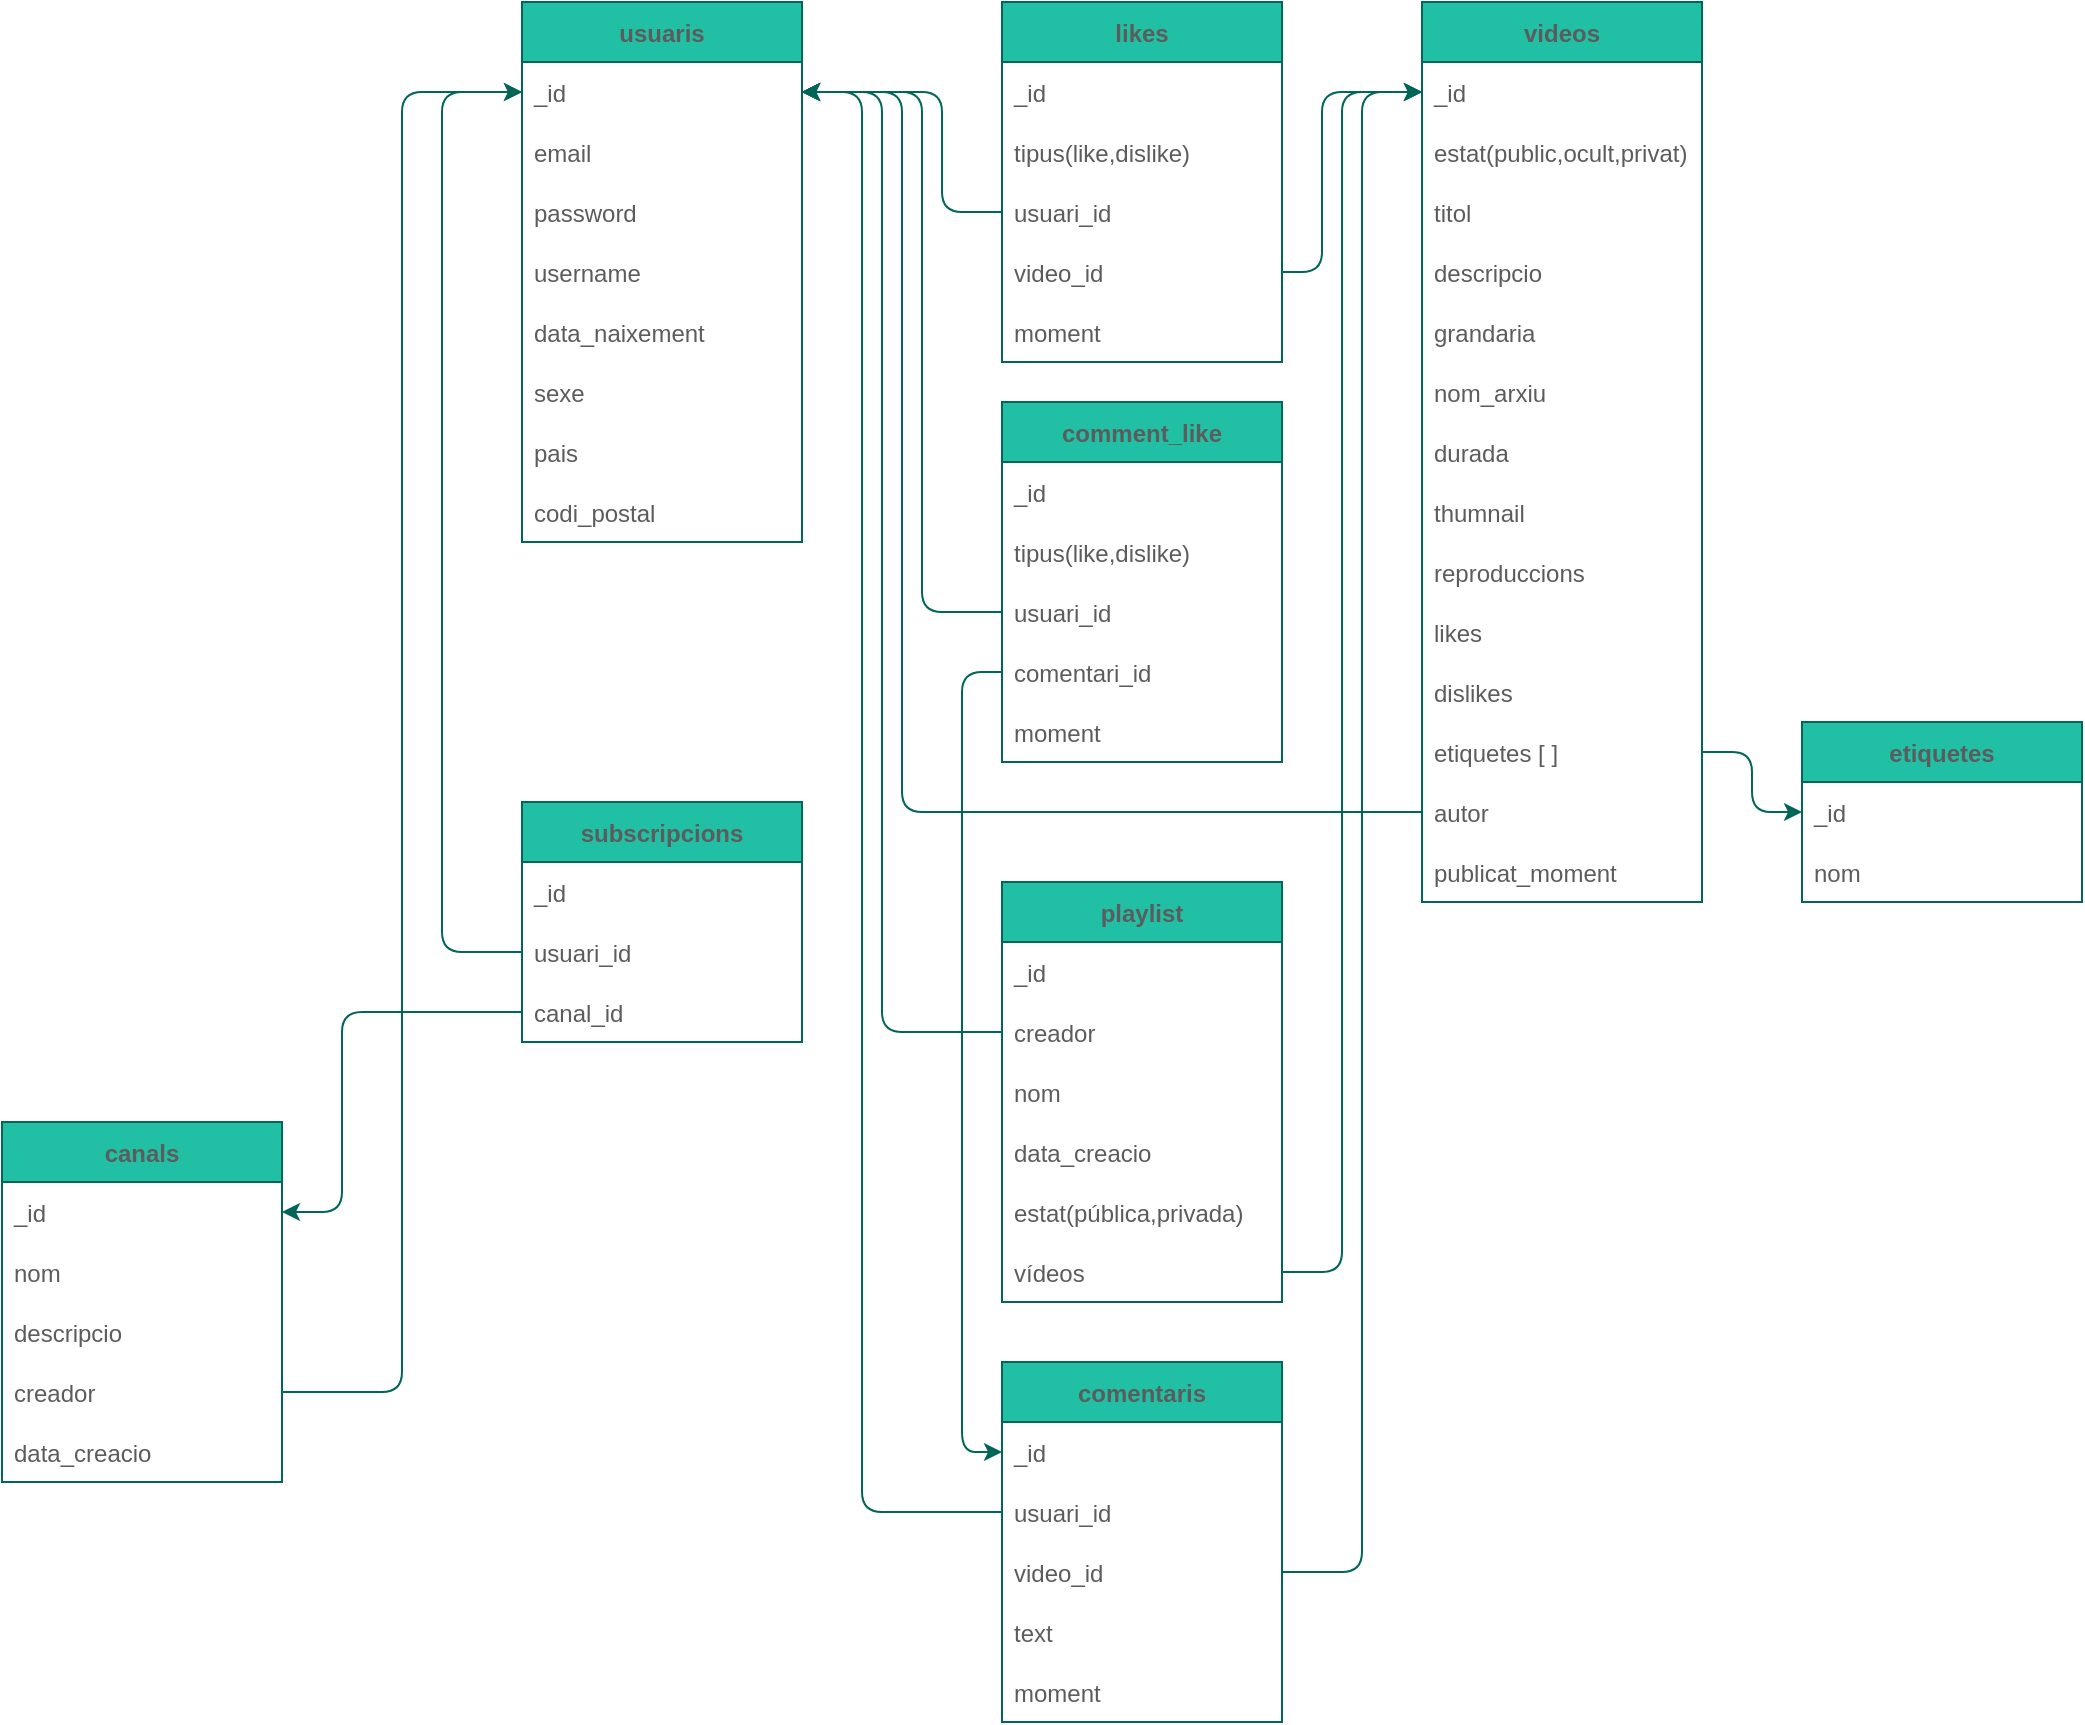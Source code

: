 <mxfile version="16.1.2" type="device"><diagram id="iQvFUcXEcT_BOYAcgH-4" name="Pàgina-1"><mxGraphModel dx="1455" dy="1034" grid="1" gridSize="10" guides="1" tooltips="1" connect="1" arrows="1" fold="1" page="1" pageScale="1" pageWidth="1169" pageHeight="1654" math="0" shadow="0"><root><mxCell id="0"/><mxCell id="1" parent="0"/><mxCell id="oX-IrfwKSnJYfCi9L2iT-1" value="usuaris" style="swimlane;fontStyle=1;childLayout=stackLayout;horizontal=1;startSize=30;horizontalStack=0;resizeParent=1;resizeParentMax=0;resizeLast=0;collapsible=1;marginBottom=0;rounded=0;sketch=0;fontColor=#5C5C5C;strokeColor=#006658;fillColor=#21C0A5;" vertex="1" parent="1"><mxGeometry x="320" y="40" width="140" height="270" as="geometry"/></mxCell><mxCell id="oX-IrfwKSnJYfCi9L2iT-2" value="_id" style="text;strokeColor=none;fillColor=none;align=left;verticalAlign=middle;spacingLeft=4;spacingRight=4;overflow=hidden;points=[[0,0.5],[1,0.5]];portConstraint=eastwest;rotatable=0;rounded=0;sketch=0;fontColor=#5C5C5C;" vertex="1" parent="oX-IrfwKSnJYfCi9L2iT-1"><mxGeometry y="30" width="140" height="30" as="geometry"/></mxCell><mxCell id="oX-IrfwKSnJYfCi9L2iT-3" value="email" style="text;strokeColor=none;fillColor=none;align=left;verticalAlign=middle;spacingLeft=4;spacingRight=4;overflow=hidden;points=[[0,0.5],[1,0.5]];portConstraint=eastwest;rotatable=0;rounded=0;sketch=0;fontColor=#5C5C5C;" vertex="1" parent="oX-IrfwKSnJYfCi9L2iT-1"><mxGeometry y="60" width="140" height="30" as="geometry"/></mxCell><mxCell id="oX-IrfwKSnJYfCi9L2iT-4" value="password" style="text;strokeColor=none;fillColor=none;align=left;verticalAlign=middle;spacingLeft=4;spacingRight=4;overflow=hidden;points=[[0,0.5],[1,0.5]];portConstraint=eastwest;rotatable=0;rounded=0;sketch=0;fontColor=#5C5C5C;" vertex="1" parent="oX-IrfwKSnJYfCi9L2iT-1"><mxGeometry y="90" width="140" height="30" as="geometry"/></mxCell><mxCell id="oX-IrfwKSnJYfCi9L2iT-5" value="username" style="text;strokeColor=none;fillColor=none;align=left;verticalAlign=middle;spacingLeft=4;spacingRight=4;overflow=hidden;points=[[0,0.5],[1,0.5]];portConstraint=eastwest;rotatable=0;rounded=0;sketch=0;fontColor=#5C5C5C;" vertex="1" parent="oX-IrfwKSnJYfCi9L2iT-1"><mxGeometry y="120" width="140" height="30" as="geometry"/></mxCell><mxCell id="oX-IrfwKSnJYfCi9L2iT-6" value="data_naixement" style="text;strokeColor=none;fillColor=none;align=left;verticalAlign=middle;spacingLeft=4;spacingRight=4;overflow=hidden;points=[[0,0.5],[1,0.5]];portConstraint=eastwest;rotatable=0;rounded=0;sketch=0;fontColor=#5C5C5C;" vertex="1" parent="oX-IrfwKSnJYfCi9L2iT-1"><mxGeometry y="150" width="140" height="30" as="geometry"/></mxCell><mxCell id="oX-IrfwKSnJYfCi9L2iT-7" value="sexe" style="text;strokeColor=none;fillColor=none;align=left;verticalAlign=middle;spacingLeft=4;spacingRight=4;overflow=hidden;points=[[0,0.5],[1,0.5]];portConstraint=eastwest;rotatable=0;rounded=0;sketch=0;fontColor=#5C5C5C;" vertex="1" parent="oX-IrfwKSnJYfCi9L2iT-1"><mxGeometry y="180" width="140" height="30" as="geometry"/></mxCell><mxCell id="oX-IrfwKSnJYfCi9L2iT-8" value="pais" style="text;strokeColor=none;fillColor=none;align=left;verticalAlign=middle;spacingLeft=4;spacingRight=4;overflow=hidden;points=[[0,0.5],[1,0.5]];portConstraint=eastwest;rotatable=0;rounded=0;sketch=0;fontColor=#5C5C5C;" vertex="1" parent="oX-IrfwKSnJYfCi9L2iT-1"><mxGeometry y="210" width="140" height="30" as="geometry"/></mxCell><mxCell id="oX-IrfwKSnJYfCi9L2iT-9" value="codi_postal" style="text;strokeColor=none;fillColor=none;align=left;verticalAlign=middle;spacingLeft=4;spacingRight=4;overflow=hidden;points=[[0,0.5],[1,0.5]];portConstraint=eastwest;rotatable=0;rounded=0;sketch=0;fontColor=#5C5C5C;" vertex="1" parent="oX-IrfwKSnJYfCi9L2iT-1"><mxGeometry y="240" width="140" height="30" as="geometry"/></mxCell><mxCell id="oX-IrfwKSnJYfCi9L2iT-10" value="videos" style="swimlane;fontStyle=1;childLayout=stackLayout;horizontal=1;startSize=30;horizontalStack=0;resizeParent=1;resizeParentMax=0;resizeLast=0;collapsible=1;marginBottom=0;rounded=0;sketch=0;fontColor=#5C5C5C;strokeColor=#006658;fillColor=#21C0A5;" vertex="1" parent="1"><mxGeometry x="770" y="40" width="140" height="450" as="geometry"/></mxCell><mxCell id="oX-IrfwKSnJYfCi9L2iT-11" value="_id" style="text;strokeColor=none;fillColor=none;align=left;verticalAlign=middle;spacingLeft=4;spacingRight=4;overflow=hidden;points=[[0,0.5],[1,0.5]];portConstraint=eastwest;rotatable=0;rounded=0;sketch=0;fontColor=#5C5C5C;" vertex="1" parent="oX-IrfwKSnJYfCi9L2iT-10"><mxGeometry y="30" width="140" height="30" as="geometry"/></mxCell><mxCell id="oX-IrfwKSnJYfCi9L2iT-21" value="estat(public,ocult,privat)" style="text;strokeColor=none;fillColor=none;align=left;verticalAlign=middle;spacingLeft=4;spacingRight=4;overflow=hidden;points=[[0,0.5],[1,0.5]];portConstraint=eastwest;rotatable=0;rounded=0;sketch=0;fontColor=#5C5C5C;" vertex="1" parent="oX-IrfwKSnJYfCi9L2iT-10"><mxGeometry y="60" width="140" height="30" as="geometry"/></mxCell><mxCell id="oX-IrfwKSnJYfCi9L2iT-12" value="titol" style="text;strokeColor=none;fillColor=none;align=left;verticalAlign=middle;spacingLeft=4;spacingRight=4;overflow=hidden;points=[[0,0.5],[1,0.5]];portConstraint=eastwest;rotatable=0;rounded=0;sketch=0;fontColor=#5C5C5C;" vertex="1" parent="oX-IrfwKSnJYfCi9L2iT-10"><mxGeometry y="90" width="140" height="30" as="geometry"/></mxCell><mxCell id="oX-IrfwKSnJYfCi9L2iT-13" value="descripcio" style="text;strokeColor=none;fillColor=none;align=left;verticalAlign=middle;spacingLeft=4;spacingRight=4;overflow=hidden;points=[[0,0.5],[1,0.5]];portConstraint=eastwest;rotatable=0;rounded=0;sketch=0;fontColor=#5C5C5C;" vertex="1" parent="oX-IrfwKSnJYfCi9L2iT-10"><mxGeometry y="120" width="140" height="30" as="geometry"/></mxCell><mxCell id="oX-IrfwKSnJYfCi9L2iT-14" value="grandaria" style="text;strokeColor=none;fillColor=none;align=left;verticalAlign=middle;spacingLeft=4;spacingRight=4;overflow=hidden;points=[[0,0.5],[1,0.5]];portConstraint=eastwest;rotatable=0;rounded=0;sketch=0;fontColor=#5C5C5C;" vertex="1" parent="oX-IrfwKSnJYfCi9L2iT-10"><mxGeometry y="150" width="140" height="30" as="geometry"/></mxCell><mxCell id="oX-IrfwKSnJYfCi9L2iT-15" value="nom_arxiu" style="text;strokeColor=none;fillColor=none;align=left;verticalAlign=middle;spacingLeft=4;spacingRight=4;overflow=hidden;points=[[0,0.5],[1,0.5]];portConstraint=eastwest;rotatable=0;rounded=0;sketch=0;fontColor=#5C5C5C;" vertex="1" parent="oX-IrfwKSnJYfCi9L2iT-10"><mxGeometry y="180" width="140" height="30" as="geometry"/></mxCell><mxCell id="oX-IrfwKSnJYfCi9L2iT-16" value="durada" style="text;strokeColor=none;fillColor=none;align=left;verticalAlign=middle;spacingLeft=4;spacingRight=4;overflow=hidden;points=[[0,0.5],[1,0.5]];portConstraint=eastwest;rotatable=0;rounded=0;sketch=0;fontColor=#5C5C5C;" vertex="1" parent="oX-IrfwKSnJYfCi9L2iT-10"><mxGeometry y="210" width="140" height="30" as="geometry"/></mxCell><mxCell id="oX-IrfwKSnJYfCi9L2iT-17" value="thumnail" style="text;strokeColor=none;fillColor=none;align=left;verticalAlign=middle;spacingLeft=4;spacingRight=4;overflow=hidden;points=[[0,0.5],[1,0.5]];portConstraint=eastwest;rotatable=0;rounded=0;sketch=0;fontColor=#5C5C5C;" vertex="1" parent="oX-IrfwKSnJYfCi9L2iT-10"><mxGeometry y="240" width="140" height="30" as="geometry"/></mxCell><mxCell id="oX-IrfwKSnJYfCi9L2iT-18" value="reproduccions" style="text;strokeColor=none;fillColor=none;align=left;verticalAlign=middle;spacingLeft=4;spacingRight=4;overflow=hidden;points=[[0,0.5],[1,0.5]];portConstraint=eastwest;rotatable=0;rounded=0;sketch=0;fontColor=#5C5C5C;" vertex="1" parent="oX-IrfwKSnJYfCi9L2iT-10"><mxGeometry y="270" width="140" height="30" as="geometry"/></mxCell><mxCell id="oX-IrfwKSnJYfCi9L2iT-19" value="likes" style="text;strokeColor=none;fillColor=none;align=left;verticalAlign=middle;spacingLeft=4;spacingRight=4;overflow=hidden;points=[[0,0.5],[1,0.5]];portConstraint=eastwest;rotatable=0;rounded=0;sketch=0;fontColor=#5C5C5C;" vertex="1" parent="oX-IrfwKSnJYfCi9L2iT-10"><mxGeometry y="300" width="140" height="30" as="geometry"/></mxCell><mxCell id="oX-IrfwKSnJYfCi9L2iT-20" value="dislikes" style="text;strokeColor=none;fillColor=none;align=left;verticalAlign=middle;spacingLeft=4;spacingRight=4;overflow=hidden;points=[[0,0.5],[1,0.5]];portConstraint=eastwest;rotatable=0;rounded=0;sketch=0;fontColor=#5C5C5C;" vertex="1" parent="oX-IrfwKSnJYfCi9L2iT-10"><mxGeometry y="330" width="140" height="30" as="geometry"/></mxCell><mxCell id="oX-IrfwKSnJYfCi9L2iT-22" value="etiquetes [ ]" style="text;strokeColor=none;fillColor=none;align=left;verticalAlign=middle;spacingLeft=4;spacingRight=4;overflow=hidden;points=[[0,0.5],[1,0.5]];portConstraint=eastwest;rotatable=0;rounded=0;sketch=0;fontColor=#5C5C5C;" vertex="1" parent="oX-IrfwKSnJYfCi9L2iT-10"><mxGeometry y="360" width="140" height="30" as="geometry"/></mxCell><mxCell id="oX-IrfwKSnJYfCi9L2iT-27" value="autor" style="text;strokeColor=none;fillColor=none;align=left;verticalAlign=middle;spacingLeft=4;spacingRight=4;overflow=hidden;points=[[0,0.5],[1,0.5]];portConstraint=eastwest;rotatable=0;rounded=0;sketch=0;fontColor=#5C5C5C;" vertex="1" parent="oX-IrfwKSnJYfCi9L2iT-10"><mxGeometry y="390" width="140" height="30" as="geometry"/></mxCell><mxCell id="oX-IrfwKSnJYfCi9L2iT-28" value="publicat_moment" style="text;strokeColor=none;fillColor=none;align=left;verticalAlign=middle;spacingLeft=4;spacingRight=4;overflow=hidden;points=[[0,0.5],[1,0.5]];portConstraint=eastwest;rotatable=0;rounded=0;sketch=0;fontColor=#5C5C5C;" vertex="1" parent="oX-IrfwKSnJYfCi9L2iT-10"><mxGeometry y="420" width="140" height="30" as="geometry"/></mxCell><mxCell id="oX-IrfwKSnJYfCi9L2iT-23" value="etiquetes" style="swimlane;fontStyle=1;childLayout=stackLayout;horizontal=1;startSize=30;horizontalStack=0;resizeParent=1;resizeParentMax=0;resizeLast=0;collapsible=1;marginBottom=0;rounded=0;sketch=0;fontColor=#5C5C5C;strokeColor=#006658;fillColor=#21C0A5;" vertex="1" parent="1"><mxGeometry x="960" y="400" width="140" height="90" as="geometry"/></mxCell><mxCell id="oX-IrfwKSnJYfCi9L2iT-24" value="_id" style="text;strokeColor=none;fillColor=none;align=left;verticalAlign=middle;spacingLeft=4;spacingRight=4;overflow=hidden;points=[[0,0.5],[1,0.5]];portConstraint=eastwest;rotatable=0;rounded=0;sketch=0;fontColor=#5C5C5C;" vertex="1" parent="oX-IrfwKSnJYfCi9L2iT-23"><mxGeometry y="30" width="140" height="30" as="geometry"/></mxCell><mxCell id="oX-IrfwKSnJYfCi9L2iT-25" value="nom" style="text;strokeColor=none;fillColor=none;align=left;verticalAlign=middle;spacingLeft=4;spacingRight=4;overflow=hidden;points=[[0,0.5],[1,0.5]];portConstraint=eastwest;rotatable=0;rounded=0;sketch=0;fontColor=#5C5C5C;" vertex="1" parent="oX-IrfwKSnJYfCi9L2iT-23"><mxGeometry y="60" width="140" height="30" as="geometry"/></mxCell><mxCell id="oX-IrfwKSnJYfCi9L2iT-29" style="edgeStyle=orthogonalEdgeStyle;curved=0;rounded=1;sketch=0;orthogonalLoop=1;jettySize=auto;html=1;fontColor=#5C5C5C;strokeColor=#006658;fillColor=#21C0A5;" edge="1" parent="1" source="oX-IrfwKSnJYfCi9L2iT-22" target="oX-IrfwKSnJYfCi9L2iT-24"><mxGeometry relative="1" as="geometry"/></mxCell><mxCell id="oX-IrfwKSnJYfCi9L2iT-31" style="edgeStyle=orthogonalEdgeStyle;curved=0;rounded=1;sketch=0;orthogonalLoop=1;jettySize=auto;html=1;fontColor=#5C5C5C;strokeColor=#006658;fillColor=#21C0A5;" edge="1" parent="1" source="oX-IrfwKSnJYfCi9L2iT-27" target="oX-IrfwKSnJYfCi9L2iT-2"><mxGeometry relative="1" as="geometry"><Array as="points"><mxPoint x="510" y="445"/><mxPoint x="510" y="85"/></Array></mxGeometry></mxCell><mxCell id="oX-IrfwKSnJYfCi9L2iT-32" value="canals" style="swimlane;fontStyle=1;childLayout=stackLayout;horizontal=1;startSize=30;horizontalStack=0;resizeParent=1;resizeParentMax=0;resizeLast=0;collapsible=1;marginBottom=0;rounded=0;sketch=0;fontColor=#5C5C5C;strokeColor=#006658;fillColor=#21C0A5;" vertex="1" parent="1"><mxGeometry x="60" y="600" width="140" height="180" as="geometry"/></mxCell><mxCell id="oX-IrfwKSnJYfCi9L2iT-33" value="_id" style="text;strokeColor=none;fillColor=none;align=left;verticalAlign=middle;spacingLeft=4;spacingRight=4;overflow=hidden;points=[[0,0.5],[1,0.5]];portConstraint=eastwest;rotatable=0;rounded=0;sketch=0;fontColor=#5C5C5C;" vertex="1" parent="oX-IrfwKSnJYfCi9L2iT-32"><mxGeometry y="30" width="140" height="30" as="geometry"/></mxCell><mxCell id="oX-IrfwKSnJYfCi9L2iT-34" value="nom" style="text;strokeColor=none;fillColor=none;align=left;verticalAlign=middle;spacingLeft=4;spacingRight=4;overflow=hidden;points=[[0,0.5],[1,0.5]];portConstraint=eastwest;rotatable=0;rounded=0;sketch=0;fontColor=#5C5C5C;" vertex="1" parent="oX-IrfwKSnJYfCi9L2iT-32"><mxGeometry y="60" width="140" height="30" as="geometry"/></mxCell><mxCell id="oX-IrfwKSnJYfCi9L2iT-35" value="descripcio" style="text;strokeColor=none;fillColor=none;align=left;verticalAlign=middle;spacingLeft=4;spacingRight=4;overflow=hidden;points=[[0,0.5],[1,0.5]];portConstraint=eastwest;rotatable=0;rounded=0;sketch=0;fontColor=#5C5C5C;" vertex="1" parent="oX-IrfwKSnJYfCi9L2iT-32"><mxGeometry y="90" width="140" height="30" as="geometry"/></mxCell><mxCell id="oX-IrfwKSnJYfCi9L2iT-37" value="creador" style="text;strokeColor=none;fillColor=none;align=left;verticalAlign=middle;spacingLeft=4;spacingRight=4;overflow=hidden;points=[[0,0.5],[1,0.5]];portConstraint=eastwest;rotatable=0;rounded=0;sketch=0;fontColor=#5C5C5C;" vertex="1" parent="oX-IrfwKSnJYfCi9L2iT-32"><mxGeometry y="120" width="140" height="30" as="geometry"/></mxCell><mxCell id="oX-IrfwKSnJYfCi9L2iT-36" value="data_creacio" style="text;strokeColor=none;fillColor=none;align=left;verticalAlign=middle;spacingLeft=4;spacingRight=4;overflow=hidden;points=[[0,0.5],[1,0.5]];portConstraint=eastwest;rotatable=0;rounded=0;sketch=0;fontColor=#5C5C5C;" vertex="1" parent="oX-IrfwKSnJYfCi9L2iT-32"><mxGeometry y="150" width="140" height="30" as="geometry"/></mxCell><mxCell id="oX-IrfwKSnJYfCi9L2iT-39" style="edgeStyle=orthogonalEdgeStyle;curved=0;rounded=1;sketch=0;orthogonalLoop=1;jettySize=auto;html=1;fontColor=#5C5C5C;strokeColor=#006658;fillColor=#21C0A5;" edge="1" parent="1" source="oX-IrfwKSnJYfCi9L2iT-37" target="oX-IrfwKSnJYfCi9L2iT-2"><mxGeometry relative="1" as="geometry"><mxPoint x="210" y="85" as="targetPoint"/><Array as="points"><mxPoint x="260" y="735"/><mxPoint x="260" y="85"/></Array></mxGeometry></mxCell><mxCell id="oX-IrfwKSnJYfCi9L2iT-40" value="subscripcions" style="swimlane;fontStyle=1;childLayout=stackLayout;horizontal=1;startSize=30;horizontalStack=0;resizeParent=1;resizeParentMax=0;resizeLast=0;collapsible=1;marginBottom=0;rounded=0;sketch=0;fontColor=#5C5C5C;strokeColor=#006658;fillColor=#21C0A5;" vertex="1" parent="1"><mxGeometry x="320" y="440" width="140" height="120" as="geometry"/></mxCell><mxCell id="oX-IrfwKSnJYfCi9L2iT-41" value="_id" style="text;strokeColor=none;fillColor=none;align=left;verticalAlign=middle;spacingLeft=4;spacingRight=4;overflow=hidden;points=[[0,0.5],[1,0.5]];portConstraint=eastwest;rotatable=0;rounded=0;sketch=0;fontColor=#5C5C5C;" vertex="1" parent="oX-IrfwKSnJYfCi9L2iT-40"><mxGeometry y="30" width="140" height="30" as="geometry"/></mxCell><mxCell id="oX-IrfwKSnJYfCi9L2iT-42" value="usuari_id" style="text;strokeColor=none;fillColor=none;align=left;verticalAlign=middle;spacingLeft=4;spacingRight=4;overflow=hidden;points=[[0,0.5],[1,0.5]];portConstraint=eastwest;rotatable=0;rounded=0;sketch=0;fontColor=#5C5C5C;" vertex="1" parent="oX-IrfwKSnJYfCi9L2iT-40"><mxGeometry y="60" width="140" height="30" as="geometry"/></mxCell><mxCell id="oX-IrfwKSnJYfCi9L2iT-43" value="canal_id" style="text;strokeColor=none;fillColor=none;align=left;verticalAlign=middle;spacingLeft=4;spacingRight=4;overflow=hidden;points=[[0,0.5],[1,0.5]];portConstraint=eastwest;rotatable=0;rounded=0;sketch=0;fontColor=#5C5C5C;" vertex="1" parent="oX-IrfwKSnJYfCi9L2iT-40"><mxGeometry y="90" width="140" height="30" as="geometry"/></mxCell><mxCell id="oX-IrfwKSnJYfCi9L2iT-44" style="edgeStyle=orthogonalEdgeStyle;curved=0;rounded=1;sketch=0;orthogonalLoop=1;jettySize=auto;html=1;entryX=0;entryY=0.5;entryDx=0;entryDy=0;fontColor=#5C5C5C;strokeColor=#006658;fillColor=#21C0A5;" edge="1" parent="1" source="oX-IrfwKSnJYfCi9L2iT-42" target="oX-IrfwKSnJYfCi9L2iT-2"><mxGeometry relative="1" as="geometry"><Array as="points"><mxPoint x="280" y="515"/><mxPoint x="280" y="85"/></Array></mxGeometry></mxCell><mxCell id="oX-IrfwKSnJYfCi9L2iT-45" style="edgeStyle=orthogonalEdgeStyle;curved=0;rounded=1;sketch=0;orthogonalLoop=1;jettySize=auto;html=1;fontColor=#5C5C5C;strokeColor=#006658;fillColor=#21C0A5;" edge="1" parent="1" source="oX-IrfwKSnJYfCi9L2iT-43"><mxGeometry relative="1" as="geometry"><mxPoint x="200" y="645" as="targetPoint"/><Array as="points"><mxPoint x="230" y="545"/><mxPoint x="230" y="645"/></Array></mxGeometry></mxCell><mxCell id="oX-IrfwKSnJYfCi9L2iT-46" value="likes" style="swimlane;fontStyle=1;childLayout=stackLayout;horizontal=1;startSize=30;horizontalStack=0;resizeParent=1;resizeParentMax=0;resizeLast=0;collapsible=1;marginBottom=0;rounded=0;sketch=0;fontColor=#5C5C5C;strokeColor=#006658;fillColor=#21C0A5;" vertex="1" parent="1"><mxGeometry x="560" y="40" width="140" height="180" as="geometry"/></mxCell><mxCell id="oX-IrfwKSnJYfCi9L2iT-47" value="_id" style="text;strokeColor=none;fillColor=none;align=left;verticalAlign=middle;spacingLeft=4;spacingRight=4;overflow=hidden;points=[[0,0.5],[1,0.5]];portConstraint=eastwest;rotatable=0;rounded=0;sketch=0;fontColor=#5C5C5C;" vertex="1" parent="oX-IrfwKSnJYfCi9L2iT-46"><mxGeometry y="30" width="140" height="30" as="geometry"/></mxCell><mxCell id="oX-IrfwKSnJYfCi9L2iT-48" value="tipus(like,dislike)" style="text;strokeColor=none;fillColor=none;align=left;verticalAlign=middle;spacingLeft=4;spacingRight=4;overflow=hidden;points=[[0,0.5],[1,0.5]];portConstraint=eastwest;rotatable=0;rounded=0;sketch=0;fontColor=#5C5C5C;" vertex="1" parent="oX-IrfwKSnJYfCi9L2iT-46"><mxGeometry y="60" width="140" height="30" as="geometry"/></mxCell><mxCell id="oX-IrfwKSnJYfCi9L2iT-49" value="usuari_id" style="text;strokeColor=none;fillColor=none;align=left;verticalAlign=middle;spacingLeft=4;spacingRight=4;overflow=hidden;points=[[0,0.5],[1,0.5]];portConstraint=eastwest;rotatable=0;rounded=0;sketch=0;fontColor=#5C5C5C;" vertex="1" parent="oX-IrfwKSnJYfCi9L2iT-46"><mxGeometry y="90" width="140" height="30" as="geometry"/></mxCell><mxCell id="oX-IrfwKSnJYfCi9L2iT-50" value="video_id" style="text;strokeColor=none;fillColor=none;align=left;verticalAlign=middle;spacingLeft=4;spacingRight=4;overflow=hidden;points=[[0,0.5],[1,0.5]];portConstraint=eastwest;rotatable=0;rounded=0;sketch=0;fontColor=#5C5C5C;" vertex="1" parent="oX-IrfwKSnJYfCi9L2iT-46"><mxGeometry y="120" width="140" height="30" as="geometry"/></mxCell><mxCell id="oX-IrfwKSnJYfCi9L2iT-51" value="moment" style="text;strokeColor=none;fillColor=none;align=left;verticalAlign=middle;spacingLeft=4;spacingRight=4;overflow=hidden;points=[[0,0.5],[1,0.5]];portConstraint=eastwest;rotatable=0;rounded=0;sketch=0;fontColor=#5C5C5C;" vertex="1" parent="oX-IrfwKSnJYfCi9L2iT-46"><mxGeometry y="150" width="140" height="30" as="geometry"/></mxCell><mxCell id="oX-IrfwKSnJYfCi9L2iT-52" style="edgeStyle=orthogonalEdgeStyle;curved=0;rounded=1;sketch=0;orthogonalLoop=1;jettySize=auto;html=1;entryX=1;entryY=0.5;entryDx=0;entryDy=0;fontColor=#5C5C5C;strokeColor=#006658;fillColor=#21C0A5;" edge="1" parent="1" source="oX-IrfwKSnJYfCi9L2iT-49" target="oX-IrfwKSnJYfCi9L2iT-2"><mxGeometry relative="1" as="geometry"><Array as="points"><mxPoint x="530" y="145"/><mxPoint x="530" y="85"/></Array></mxGeometry></mxCell><mxCell id="oX-IrfwKSnJYfCi9L2iT-54" value="playlist" style="swimlane;fontStyle=1;childLayout=stackLayout;horizontal=1;startSize=30;horizontalStack=0;resizeParent=1;resizeParentMax=0;resizeLast=0;collapsible=1;marginBottom=0;rounded=0;sketch=0;fontColor=#5C5C5C;strokeColor=#006658;fillColor=#21C0A5;" vertex="1" parent="1"><mxGeometry x="560" y="480" width="140" height="210" as="geometry"/></mxCell><mxCell id="oX-IrfwKSnJYfCi9L2iT-55" value="_id" style="text;strokeColor=none;fillColor=none;align=left;verticalAlign=middle;spacingLeft=4;spacingRight=4;overflow=hidden;points=[[0,0.5],[1,0.5]];portConstraint=eastwest;rotatable=0;rounded=0;sketch=0;fontColor=#5C5C5C;" vertex="1" parent="oX-IrfwKSnJYfCi9L2iT-54"><mxGeometry y="30" width="140" height="30" as="geometry"/></mxCell><mxCell id="oX-IrfwKSnJYfCi9L2iT-59" value="creador" style="text;strokeColor=none;fillColor=none;align=left;verticalAlign=middle;spacingLeft=4;spacingRight=4;overflow=hidden;points=[[0,0.5],[1,0.5]];portConstraint=eastwest;rotatable=0;rounded=0;sketch=0;fontColor=#5C5C5C;" vertex="1" parent="oX-IrfwKSnJYfCi9L2iT-54"><mxGeometry y="60" width="140" height="30" as="geometry"/></mxCell><mxCell id="oX-IrfwKSnJYfCi9L2iT-56" value="nom" style="text;strokeColor=none;fillColor=none;align=left;verticalAlign=middle;spacingLeft=4;spacingRight=4;overflow=hidden;points=[[0,0.5],[1,0.5]];portConstraint=eastwest;rotatable=0;rounded=0;sketch=0;fontColor=#5C5C5C;" vertex="1" parent="oX-IrfwKSnJYfCi9L2iT-54"><mxGeometry y="90" width="140" height="30" as="geometry"/></mxCell><mxCell id="oX-IrfwKSnJYfCi9L2iT-57" value="data_creacio" style="text;strokeColor=none;fillColor=none;align=left;verticalAlign=middle;spacingLeft=4;spacingRight=4;overflow=hidden;points=[[0,0.5],[1,0.5]];portConstraint=eastwest;rotatable=0;rounded=0;sketch=0;fontColor=#5C5C5C;" vertex="1" parent="oX-IrfwKSnJYfCi9L2iT-54"><mxGeometry y="120" width="140" height="30" as="geometry"/></mxCell><mxCell id="oX-IrfwKSnJYfCi9L2iT-58" value="estat(pública,privada)" style="text;strokeColor=none;fillColor=none;align=left;verticalAlign=middle;spacingLeft=4;spacingRight=4;overflow=hidden;points=[[0,0.5],[1,0.5]];portConstraint=eastwest;rotatable=0;rounded=0;sketch=0;fontColor=#5C5C5C;" vertex="1" parent="oX-IrfwKSnJYfCi9L2iT-54"><mxGeometry y="150" width="140" height="30" as="geometry"/></mxCell><mxCell id="oX-IrfwKSnJYfCi9L2iT-61" value="vídeos" style="text;strokeColor=none;fillColor=none;align=left;verticalAlign=middle;spacingLeft=4;spacingRight=4;overflow=hidden;points=[[0,0.5],[1,0.5]];portConstraint=eastwest;rotatable=0;rounded=0;sketch=0;fontColor=#5C5C5C;" vertex="1" parent="oX-IrfwKSnJYfCi9L2iT-54"><mxGeometry y="180" width="140" height="30" as="geometry"/></mxCell><mxCell id="oX-IrfwKSnJYfCi9L2iT-60" style="edgeStyle=orthogonalEdgeStyle;curved=0;rounded=1;sketch=0;orthogonalLoop=1;jettySize=auto;html=1;entryX=1;entryY=0.5;entryDx=0;entryDy=0;fontColor=#5C5C5C;strokeColor=#006658;fillColor=#21C0A5;" edge="1" parent="1" source="oX-IrfwKSnJYfCi9L2iT-59" target="oX-IrfwKSnJYfCi9L2iT-2"><mxGeometry relative="1" as="geometry"><Array as="points"><mxPoint x="500" y="555"/><mxPoint x="500" y="85"/></Array></mxGeometry></mxCell><mxCell id="oX-IrfwKSnJYfCi9L2iT-62" style="edgeStyle=orthogonalEdgeStyle;curved=0;rounded=1;sketch=0;orthogonalLoop=1;jettySize=auto;html=1;fontColor=#5C5C5C;strokeColor=#006658;fillColor=#21C0A5;" edge="1" parent="1" source="oX-IrfwKSnJYfCi9L2iT-61" target="oX-IrfwKSnJYfCi9L2iT-11"><mxGeometry relative="1" as="geometry"><Array as="points"><mxPoint x="730" y="675"/><mxPoint x="730" y="85"/></Array></mxGeometry></mxCell><mxCell id="oX-IrfwKSnJYfCi9L2iT-65" value="comentaris" style="swimlane;fontStyle=1;childLayout=stackLayout;horizontal=1;startSize=30;horizontalStack=0;resizeParent=1;resizeParentMax=0;resizeLast=0;collapsible=1;marginBottom=0;rounded=0;sketch=0;fontColor=#5C5C5C;strokeColor=#006658;fillColor=#21C0A5;" vertex="1" parent="1"><mxGeometry x="560" y="720" width="140" height="180" as="geometry"/></mxCell><mxCell id="oX-IrfwKSnJYfCi9L2iT-66" value="_id" style="text;strokeColor=none;fillColor=none;align=left;verticalAlign=middle;spacingLeft=4;spacingRight=4;overflow=hidden;points=[[0,0.5],[1,0.5]];portConstraint=eastwest;rotatable=0;rounded=0;sketch=0;fontColor=#5C5C5C;" vertex="1" parent="oX-IrfwKSnJYfCi9L2iT-65"><mxGeometry y="30" width="140" height="30" as="geometry"/></mxCell><mxCell id="oX-IrfwKSnJYfCi9L2iT-67" value="usuari_id" style="text;strokeColor=none;fillColor=none;align=left;verticalAlign=middle;spacingLeft=4;spacingRight=4;overflow=hidden;points=[[0,0.5],[1,0.5]];portConstraint=eastwest;rotatable=0;rounded=0;sketch=0;fontColor=#5C5C5C;" vertex="1" parent="oX-IrfwKSnJYfCi9L2iT-65"><mxGeometry y="60" width="140" height="30" as="geometry"/></mxCell><mxCell id="oX-IrfwKSnJYfCi9L2iT-68" value="video_id" style="text;strokeColor=none;fillColor=none;align=left;verticalAlign=middle;spacingLeft=4;spacingRight=4;overflow=hidden;points=[[0,0.5],[1,0.5]];portConstraint=eastwest;rotatable=0;rounded=0;sketch=0;fontColor=#5C5C5C;" vertex="1" parent="oX-IrfwKSnJYfCi9L2iT-65"><mxGeometry y="90" width="140" height="30" as="geometry"/></mxCell><mxCell id="oX-IrfwKSnJYfCi9L2iT-69" value="text" style="text;strokeColor=none;fillColor=none;align=left;verticalAlign=middle;spacingLeft=4;spacingRight=4;overflow=hidden;points=[[0,0.5],[1,0.5]];portConstraint=eastwest;rotatable=0;rounded=0;sketch=0;fontColor=#5C5C5C;" vertex="1" parent="oX-IrfwKSnJYfCi9L2iT-65"><mxGeometry y="120" width="140" height="30" as="geometry"/></mxCell><mxCell id="oX-IrfwKSnJYfCi9L2iT-70" value="moment" style="text;strokeColor=none;fillColor=none;align=left;verticalAlign=middle;spacingLeft=4;spacingRight=4;overflow=hidden;points=[[0,0.5],[1,0.5]];portConstraint=eastwest;rotatable=0;rounded=0;sketch=0;fontColor=#5C5C5C;" vertex="1" parent="oX-IrfwKSnJYfCi9L2iT-65"><mxGeometry y="150" width="140" height="30" as="geometry"/></mxCell><mxCell id="oX-IrfwKSnJYfCi9L2iT-72" style="edgeStyle=orthogonalEdgeStyle;curved=0;rounded=1;sketch=0;orthogonalLoop=1;jettySize=auto;html=1;entryX=1;entryY=0.5;entryDx=0;entryDy=0;fontColor=#5C5C5C;strokeColor=#006658;fillColor=#21C0A5;" edge="1" parent="1" source="oX-IrfwKSnJYfCi9L2iT-67" target="oX-IrfwKSnJYfCi9L2iT-2"><mxGeometry relative="1" as="geometry"><Array as="points"><mxPoint x="490" y="795"/><mxPoint x="490" y="85"/></Array></mxGeometry></mxCell><mxCell id="oX-IrfwKSnJYfCi9L2iT-73" style="edgeStyle=orthogonalEdgeStyle;curved=0;rounded=1;sketch=0;orthogonalLoop=1;jettySize=auto;html=1;entryX=0;entryY=0.5;entryDx=0;entryDy=0;fontColor=#5C5C5C;strokeColor=#006658;fillColor=#21C0A5;" edge="1" parent="1" source="oX-IrfwKSnJYfCi9L2iT-68" target="oX-IrfwKSnJYfCi9L2iT-11"><mxGeometry relative="1" as="geometry"><Array as="points"><mxPoint x="740" y="825"/><mxPoint x="740" y="85"/></Array></mxGeometry></mxCell><mxCell id="oX-IrfwKSnJYfCi9L2iT-74" style="edgeStyle=orthogonalEdgeStyle;curved=0;rounded=1;sketch=0;orthogonalLoop=1;jettySize=auto;html=1;entryX=0;entryY=0.5;entryDx=0;entryDy=0;fontColor=#5C5C5C;strokeColor=#006658;fillColor=#21C0A5;" edge="1" parent="1" source="oX-IrfwKSnJYfCi9L2iT-50" target="oX-IrfwKSnJYfCi9L2iT-11"><mxGeometry relative="1" as="geometry"><Array as="points"><mxPoint x="720" y="175"/><mxPoint x="720" y="85"/></Array></mxGeometry></mxCell><mxCell id="oX-IrfwKSnJYfCi9L2iT-75" value="comment_like" style="swimlane;fontStyle=1;childLayout=stackLayout;horizontal=1;startSize=30;horizontalStack=0;resizeParent=1;resizeParentMax=0;resizeLast=0;collapsible=1;marginBottom=0;rounded=0;sketch=0;fontColor=#5C5C5C;strokeColor=#006658;fillColor=#21C0A5;" vertex="1" parent="1"><mxGeometry x="560" y="240" width="140" height="180" as="geometry"/></mxCell><mxCell id="oX-IrfwKSnJYfCi9L2iT-76" value="_id" style="text;strokeColor=none;fillColor=none;align=left;verticalAlign=middle;spacingLeft=4;spacingRight=4;overflow=hidden;points=[[0,0.5],[1,0.5]];portConstraint=eastwest;rotatable=0;rounded=0;sketch=0;fontColor=#5C5C5C;" vertex="1" parent="oX-IrfwKSnJYfCi9L2iT-75"><mxGeometry y="30" width="140" height="30" as="geometry"/></mxCell><mxCell id="oX-IrfwKSnJYfCi9L2iT-77" value="tipus(like,dislike)" style="text;strokeColor=none;fillColor=none;align=left;verticalAlign=middle;spacingLeft=4;spacingRight=4;overflow=hidden;points=[[0,0.5],[1,0.5]];portConstraint=eastwest;rotatable=0;rounded=0;sketch=0;fontColor=#5C5C5C;" vertex="1" parent="oX-IrfwKSnJYfCi9L2iT-75"><mxGeometry y="60" width="140" height="30" as="geometry"/></mxCell><mxCell id="oX-IrfwKSnJYfCi9L2iT-78" value="usuari_id" style="text;strokeColor=none;fillColor=none;align=left;verticalAlign=middle;spacingLeft=4;spacingRight=4;overflow=hidden;points=[[0,0.5],[1,0.5]];portConstraint=eastwest;rotatable=0;rounded=0;sketch=0;fontColor=#5C5C5C;" vertex="1" parent="oX-IrfwKSnJYfCi9L2iT-75"><mxGeometry y="90" width="140" height="30" as="geometry"/></mxCell><mxCell id="oX-IrfwKSnJYfCi9L2iT-80" value="comentari_id" style="text;strokeColor=none;fillColor=none;align=left;verticalAlign=middle;spacingLeft=4;spacingRight=4;overflow=hidden;points=[[0,0.5],[1,0.5]];portConstraint=eastwest;rotatable=0;rounded=0;sketch=0;fontColor=#5C5C5C;" vertex="1" parent="oX-IrfwKSnJYfCi9L2iT-75"><mxGeometry y="120" width="140" height="30" as="geometry"/></mxCell><mxCell id="oX-IrfwKSnJYfCi9L2iT-79" value="moment" style="text;strokeColor=none;fillColor=none;align=left;verticalAlign=middle;spacingLeft=4;spacingRight=4;overflow=hidden;points=[[0,0.5],[1,0.5]];portConstraint=eastwest;rotatable=0;rounded=0;sketch=0;fontColor=#5C5C5C;" vertex="1" parent="oX-IrfwKSnJYfCi9L2iT-75"><mxGeometry y="150" width="140" height="30" as="geometry"/></mxCell><mxCell id="oX-IrfwKSnJYfCi9L2iT-81" style="edgeStyle=orthogonalEdgeStyle;curved=0;rounded=1;sketch=0;orthogonalLoop=1;jettySize=auto;html=1;entryX=1;entryY=0.5;entryDx=0;entryDy=0;fontColor=#5C5C5C;strokeColor=#006658;fillColor=#21C0A5;" edge="1" parent="1" source="oX-IrfwKSnJYfCi9L2iT-78" target="oX-IrfwKSnJYfCi9L2iT-2"><mxGeometry relative="1" as="geometry"><Array as="points"><mxPoint x="520" y="345"/><mxPoint x="520" y="85"/></Array></mxGeometry></mxCell><mxCell id="oX-IrfwKSnJYfCi9L2iT-82" style="edgeStyle=orthogonalEdgeStyle;curved=0;rounded=1;sketch=0;orthogonalLoop=1;jettySize=auto;html=1;entryX=0;entryY=0.5;entryDx=0;entryDy=0;fontColor=#5C5C5C;strokeColor=#006658;fillColor=#21C0A5;" edge="1" parent="1" source="oX-IrfwKSnJYfCi9L2iT-80" target="oX-IrfwKSnJYfCi9L2iT-66"><mxGeometry relative="1" as="geometry"/></mxCell></root></mxGraphModel></diagram></mxfile>